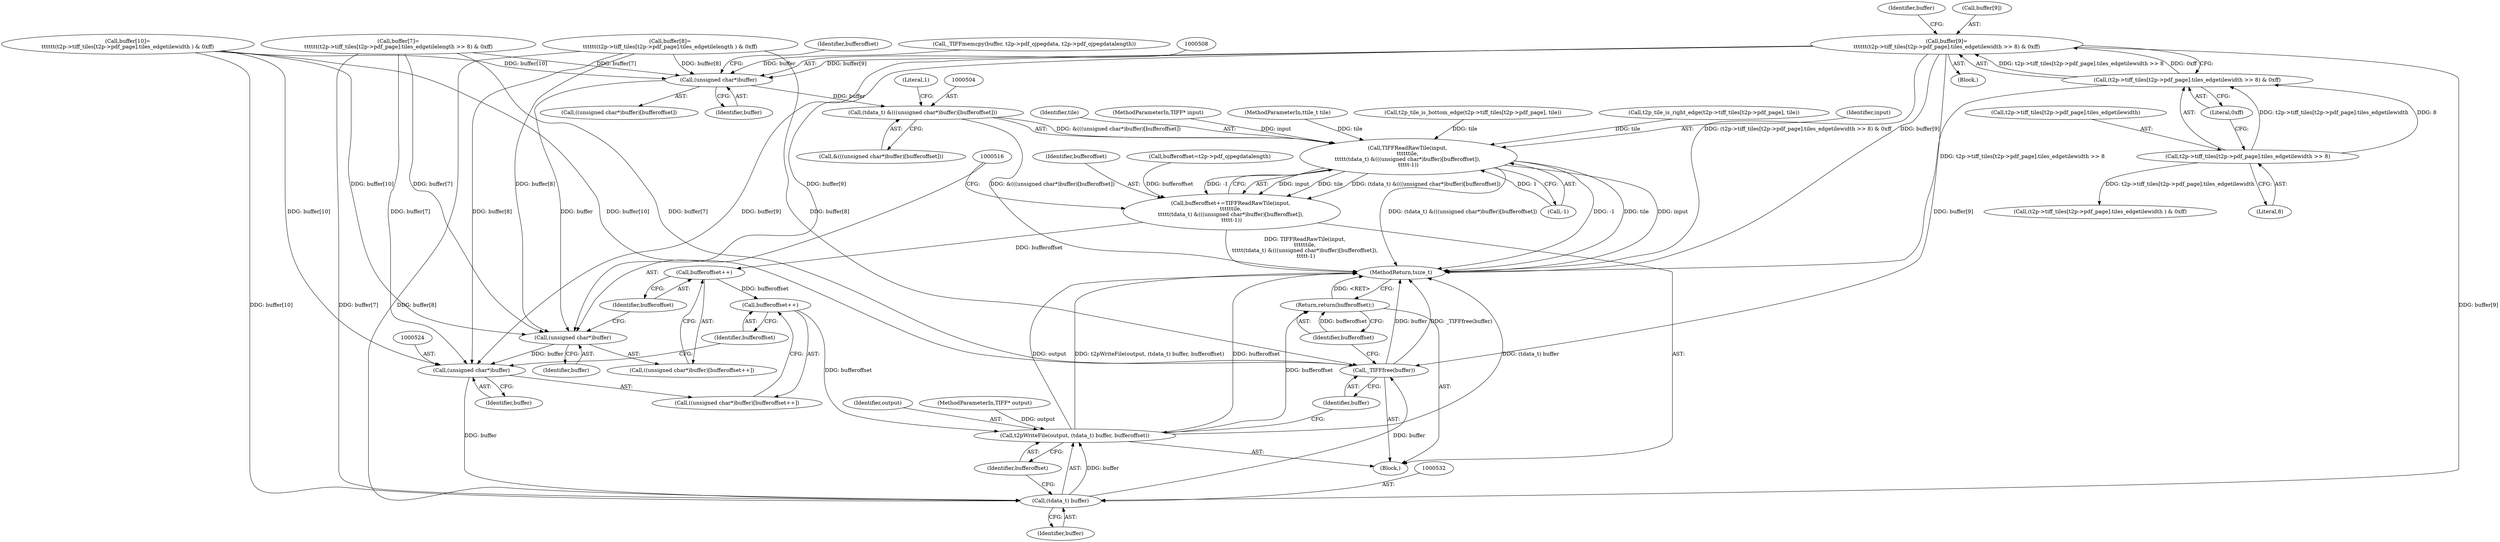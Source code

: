 digraph "0_libtiff_c7153361a4041260719b340f73f2f76@array" {
"1000461" [label="(Call,buffer[9]=\n\t\t\t\t\t\t(t2p->tiff_tiles[t2p->pdf_page].tiles_edgetilewidth >> 8) & 0xff)"];
"1000465" [label="(Call,(t2p->tiff_tiles[t2p->pdf_page].tiles_edgetilewidth >> 8) & 0xff)"];
"1000466" [label="(Call,t2p->tiff_tiles[t2p->pdf_page].tiles_edgetilewidth >> 8)"];
"1000507" [label="(Call,(unsigned char*)buffer)"];
"1000503" [label="(Call,(tdata_t) &(((unsigned char*)buffer)[bufferoffset]))"];
"1000500" [label="(Call,TIFFReadRawTile(input, \n\t\t\t\t\ttile, \n\t\t\t\t\t(tdata_t) &(((unsigned char*)buffer)[bufferoffset]), \n\t\t\t\t\t-1))"];
"1000498" [label="(Call,bufferoffset+=TIFFReadRawTile(input, \n\t\t\t\t\ttile, \n\t\t\t\t\t(tdata_t) &(((unsigned char*)buffer)[bufferoffset]), \n\t\t\t\t\t-1))"];
"1000518" [label="(Call,bufferoffset++)"];
"1000526" [label="(Call,bufferoffset++)"];
"1000529" [label="(Call,t2pWriteFile(output, (tdata_t) buffer, bufferoffset))"];
"1000537" [label="(Return,return(bufferoffset);)"];
"1000515" [label="(Call,(unsigned char*)buffer)"];
"1000523" [label="(Call,(unsigned char*)buffer)"];
"1000531" [label="(Call,(tdata_t) buffer)"];
"1000535" [label="(Call,_TIFFfree(buffer))"];
"1000525" [label="(Identifier,buffer)"];
"1000506" [label="(Call,((unsigned char*)buffer)[bufferoffset])"];
"1000515" [label="(Call,(unsigned char*)buffer)"];
"1000502" [label="(Identifier,tile)"];
"1000499" [label="(Identifier,bufferoffset)"];
"1000529" [label="(Call,t2pWriteFile(output, (tdata_t) buffer, bufferoffset))"];
"1000507" [label="(Call,(unsigned char*)buffer)"];
"1000536" [label="(Identifier,buffer)"];
"1000512" [label="(Literal,1)"];
"1000534" [label="(Identifier,bufferoffset)"];
"1000522" [label="(Call,((unsigned char*)buffer)[bufferoffset++])"];
"1000503" [label="(Call,(tdata_t) &(((unsigned char*)buffer)[bufferoffset]))"];
"1000345" [label="(Block,)"];
"1000466" [label="(Call,t2p->tiff_tiles[t2p->pdf_page].tiles_edgetilewidth >> 8)"];
"1000493" [label="(Call,bufferoffset=t2p->pdf_ojpegdatalength)"];
"1000480" [label="(Identifier,buffer)"];
"1000523" [label="(Call,(unsigned char*)buffer)"];
"1000518" [label="(Call,bufferoffset++)"];
"1000110" [label="(MethodParameterIn,TIFF* input)"];
"1000530" [label="(Identifier,output)"];
"1000476" [label="(Literal,8)"];
"1000526" [label="(Call,bufferoffset++)"];
"1000478" [label="(Call,buffer[10]=\n\t\t\t\t\t\t(t2p->tiff_tiles[t2p->pdf_page].tiles_edgetilewidth ) & 0xff)"];
"1000537" [label="(Return,return(bufferoffset);)"];
"1000517" [label="(Identifier,buffer)"];
"1000111" [label="(MethodParameterIn,TIFF* output)"];
"1000465" [label="(Call,(t2p->tiff_tiles[t2p->pdf_page].tiles_edgetilewidth >> 8) & 0xff)"];
"1000112" [label="(MethodParameterIn,ttile_t tile)"];
"1000461" [label="(Call,buffer[9]=\n\t\t\t\t\t\t(t2p->tiff_tiles[t2p->pdf_page].tiles_edgetilewidth >> 8) & 0xff)"];
"1000527" [label="(Identifier,bufferoffset)"];
"1000514" [label="(Call,((unsigned char*)buffer)[bufferoffset++])"];
"1000519" [label="(Identifier,bufferoffset)"];
"1000477" [label="(Literal,0xff)"];
"1000509" [label="(Identifier,buffer)"];
"1000185" [label="(Call,t2p_tile_is_bottom_edge(t2p->tiff_tiles[t2p->pdf_page], tile))"];
"1000511" [label="(Call,-1)"];
"1000535" [label="(Call,_TIFFfree(buffer))"];
"1000510" [label="(Identifier,bufferoffset)"];
"1000538" [label="(Identifier,bufferoffset)"];
"1000500" [label="(Call,TIFFReadRawTile(input, \n\t\t\t\t\ttile, \n\t\t\t\t\t(tdata_t) &(((unsigned char*)buffer)[bufferoffset]), \n\t\t\t\t\t-1))"];
"1000533" [label="(Identifier,buffer)"];
"1000435" [label="(Call,buffer[8]=\n\t\t\t\t\t\t(t2p->tiff_tiles[t2p->pdf_page].tiles_edgetilelength ) & 0xff)"];
"1000451" [label="(Call,t2p_tile_is_right_edge(t2p->tiff_tiles[t2p->pdf_page], tile))"];
"1000467" [label="(Call,t2p->tiff_tiles[t2p->pdf_page].tiles_edgetilewidth)"];
"1000531" [label="(Call,(tdata_t) buffer)"];
"1000505" [label="(Call,&(((unsigned char*)buffer)[bufferoffset]))"];
"1001530" [label="(MethodReturn,tsize_t)"];
"1000394" [label="(Call,_TIFFmemcpy(buffer, t2p->pdf_ojpegdata, t2p->pdf_ojpegdatalength))"];
"1000501" [label="(Identifier,input)"];
"1000482" [label="(Call,(t2p->tiff_tiles[t2p->pdf_page].tiles_edgetilewidth ) & 0xff)"];
"1000462" [label="(Call,buffer[9])"];
"1000498" [label="(Call,bufferoffset+=TIFFReadRawTile(input, \n\t\t\t\t\ttile, \n\t\t\t\t\t(tdata_t) &(((unsigned char*)buffer)[bufferoffset]), \n\t\t\t\t\t-1))"];
"1000460" [label="(Block,)"];
"1000418" [label="(Call,buffer[7]=\n\t\t\t\t\t\t(t2p->tiff_tiles[t2p->pdf_page].tiles_edgetilelength >> 8) & 0xff)"];
"1000461" -> "1000460"  [label="AST: "];
"1000461" -> "1000465"  [label="CFG: "];
"1000462" -> "1000461"  [label="AST: "];
"1000465" -> "1000461"  [label="AST: "];
"1000480" -> "1000461"  [label="CFG: "];
"1000461" -> "1001530"  [label="DDG: (t2p->tiff_tiles[t2p->pdf_page].tiles_edgetilewidth >> 8) & 0xff"];
"1000461" -> "1001530"  [label="DDG: buffer[9]"];
"1000465" -> "1000461"  [label="DDG: t2p->tiff_tiles[t2p->pdf_page].tiles_edgetilewidth >> 8"];
"1000465" -> "1000461"  [label="DDG: 0xff"];
"1000461" -> "1000507"  [label="DDG: buffer[9]"];
"1000461" -> "1000515"  [label="DDG: buffer[9]"];
"1000461" -> "1000523"  [label="DDG: buffer[9]"];
"1000461" -> "1000531"  [label="DDG: buffer[9]"];
"1000461" -> "1000535"  [label="DDG: buffer[9]"];
"1000465" -> "1000477"  [label="CFG: "];
"1000466" -> "1000465"  [label="AST: "];
"1000477" -> "1000465"  [label="AST: "];
"1000465" -> "1001530"  [label="DDG: t2p->tiff_tiles[t2p->pdf_page].tiles_edgetilewidth >> 8"];
"1000466" -> "1000465"  [label="DDG: t2p->tiff_tiles[t2p->pdf_page].tiles_edgetilewidth"];
"1000466" -> "1000465"  [label="DDG: 8"];
"1000466" -> "1000476"  [label="CFG: "];
"1000467" -> "1000466"  [label="AST: "];
"1000476" -> "1000466"  [label="AST: "];
"1000477" -> "1000466"  [label="CFG: "];
"1000466" -> "1000482"  [label="DDG: t2p->tiff_tiles[t2p->pdf_page].tiles_edgetilewidth"];
"1000507" -> "1000506"  [label="AST: "];
"1000507" -> "1000509"  [label="CFG: "];
"1000508" -> "1000507"  [label="AST: "];
"1000509" -> "1000507"  [label="AST: "];
"1000510" -> "1000507"  [label="CFG: "];
"1000507" -> "1000503"  [label="DDG: buffer"];
"1000435" -> "1000507"  [label="DDG: buffer[8]"];
"1000478" -> "1000507"  [label="DDG: buffer[10]"];
"1000418" -> "1000507"  [label="DDG: buffer[7]"];
"1000394" -> "1000507"  [label="DDG: buffer"];
"1000507" -> "1000515"  [label="DDG: buffer"];
"1000503" -> "1000500"  [label="AST: "];
"1000503" -> "1000505"  [label="CFG: "];
"1000504" -> "1000503"  [label="AST: "];
"1000505" -> "1000503"  [label="AST: "];
"1000512" -> "1000503"  [label="CFG: "];
"1000503" -> "1001530"  [label="DDG: &(((unsigned char*)buffer)[bufferoffset])"];
"1000503" -> "1000500"  [label="DDG: &(((unsigned char*)buffer)[bufferoffset])"];
"1000500" -> "1000498"  [label="AST: "];
"1000500" -> "1000511"  [label="CFG: "];
"1000501" -> "1000500"  [label="AST: "];
"1000502" -> "1000500"  [label="AST: "];
"1000511" -> "1000500"  [label="AST: "];
"1000498" -> "1000500"  [label="CFG: "];
"1000500" -> "1001530"  [label="DDG: (tdata_t) &(((unsigned char*)buffer)[bufferoffset])"];
"1000500" -> "1001530"  [label="DDG: -1"];
"1000500" -> "1001530"  [label="DDG: tile"];
"1000500" -> "1001530"  [label="DDG: input"];
"1000500" -> "1000498"  [label="DDG: input"];
"1000500" -> "1000498"  [label="DDG: tile"];
"1000500" -> "1000498"  [label="DDG: (tdata_t) &(((unsigned char*)buffer)[bufferoffset])"];
"1000500" -> "1000498"  [label="DDG: -1"];
"1000110" -> "1000500"  [label="DDG: input"];
"1000451" -> "1000500"  [label="DDG: tile"];
"1000185" -> "1000500"  [label="DDG: tile"];
"1000112" -> "1000500"  [label="DDG: tile"];
"1000511" -> "1000500"  [label="DDG: 1"];
"1000498" -> "1000345"  [label="AST: "];
"1000499" -> "1000498"  [label="AST: "];
"1000516" -> "1000498"  [label="CFG: "];
"1000498" -> "1001530"  [label="DDG: TIFFReadRawTile(input, \n\t\t\t\t\ttile, \n\t\t\t\t\t(tdata_t) &(((unsigned char*)buffer)[bufferoffset]), \n\t\t\t\t\t-1)"];
"1000493" -> "1000498"  [label="DDG: bufferoffset"];
"1000498" -> "1000518"  [label="DDG: bufferoffset"];
"1000518" -> "1000514"  [label="AST: "];
"1000518" -> "1000519"  [label="CFG: "];
"1000519" -> "1000518"  [label="AST: "];
"1000514" -> "1000518"  [label="CFG: "];
"1000518" -> "1000526"  [label="DDG: bufferoffset"];
"1000526" -> "1000522"  [label="AST: "];
"1000526" -> "1000527"  [label="CFG: "];
"1000527" -> "1000526"  [label="AST: "];
"1000522" -> "1000526"  [label="CFG: "];
"1000526" -> "1000529"  [label="DDG: bufferoffset"];
"1000529" -> "1000345"  [label="AST: "];
"1000529" -> "1000534"  [label="CFG: "];
"1000530" -> "1000529"  [label="AST: "];
"1000531" -> "1000529"  [label="AST: "];
"1000534" -> "1000529"  [label="AST: "];
"1000536" -> "1000529"  [label="CFG: "];
"1000529" -> "1001530"  [label="DDG: (tdata_t) buffer"];
"1000529" -> "1001530"  [label="DDG: output"];
"1000529" -> "1001530"  [label="DDG: t2pWriteFile(output, (tdata_t) buffer, bufferoffset)"];
"1000529" -> "1001530"  [label="DDG: bufferoffset"];
"1000111" -> "1000529"  [label="DDG: output"];
"1000531" -> "1000529"  [label="DDG: buffer"];
"1000529" -> "1000537"  [label="DDG: bufferoffset"];
"1000537" -> "1000345"  [label="AST: "];
"1000537" -> "1000538"  [label="CFG: "];
"1000538" -> "1000537"  [label="AST: "];
"1001530" -> "1000537"  [label="CFG: "];
"1000537" -> "1001530"  [label="DDG: <RET>"];
"1000538" -> "1000537"  [label="DDG: bufferoffset"];
"1000515" -> "1000514"  [label="AST: "];
"1000515" -> "1000517"  [label="CFG: "];
"1000516" -> "1000515"  [label="AST: "];
"1000517" -> "1000515"  [label="AST: "];
"1000519" -> "1000515"  [label="CFG: "];
"1000435" -> "1000515"  [label="DDG: buffer[8]"];
"1000478" -> "1000515"  [label="DDG: buffer[10]"];
"1000418" -> "1000515"  [label="DDG: buffer[7]"];
"1000515" -> "1000523"  [label="DDG: buffer"];
"1000523" -> "1000522"  [label="AST: "];
"1000523" -> "1000525"  [label="CFG: "];
"1000524" -> "1000523"  [label="AST: "];
"1000525" -> "1000523"  [label="AST: "];
"1000527" -> "1000523"  [label="CFG: "];
"1000435" -> "1000523"  [label="DDG: buffer[8]"];
"1000478" -> "1000523"  [label="DDG: buffer[10]"];
"1000418" -> "1000523"  [label="DDG: buffer[7]"];
"1000523" -> "1000531"  [label="DDG: buffer"];
"1000531" -> "1000533"  [label="CFG: "];
"1000532" -> "1000531"  [label="AST: "];
"1000533" -> "1000531"  [label="AST: "];
"1000534" -> "1000531"  [label="CFG: "];
"1000435" -> "1000531"  [label="DDG: buffer[8]"];
"1000478" -> "1000531"  [label="DDG: buffer[10]"];
"1000418" -> "1000531"  [label="DDG: buffer[7]"];
"1000531" -> "1000535"  [label="DDG: buffer"];
"1000535" -> "1000345"  [label="AST: "];
"1000535" -> "1000536"  [label="CFG: "];
"1000536" -> "1000535"  [label="AST: "];
"1000538" -> "1000535"  [label="CFG: "];
"1000535" -> "1001530"  [label="DDG: buffer"];
"1000535" -> "1001530"  [label="DDG: _TIFFfree(buffer)"];
"1000435" -> "1000535"  [label="DDG: buffer[8]"];
"1000478" -> "1000535"  [label="DDG: buffer[10]"];
"1000418" -> "1000535"  [label="DDG: buffer[7]"];
}

